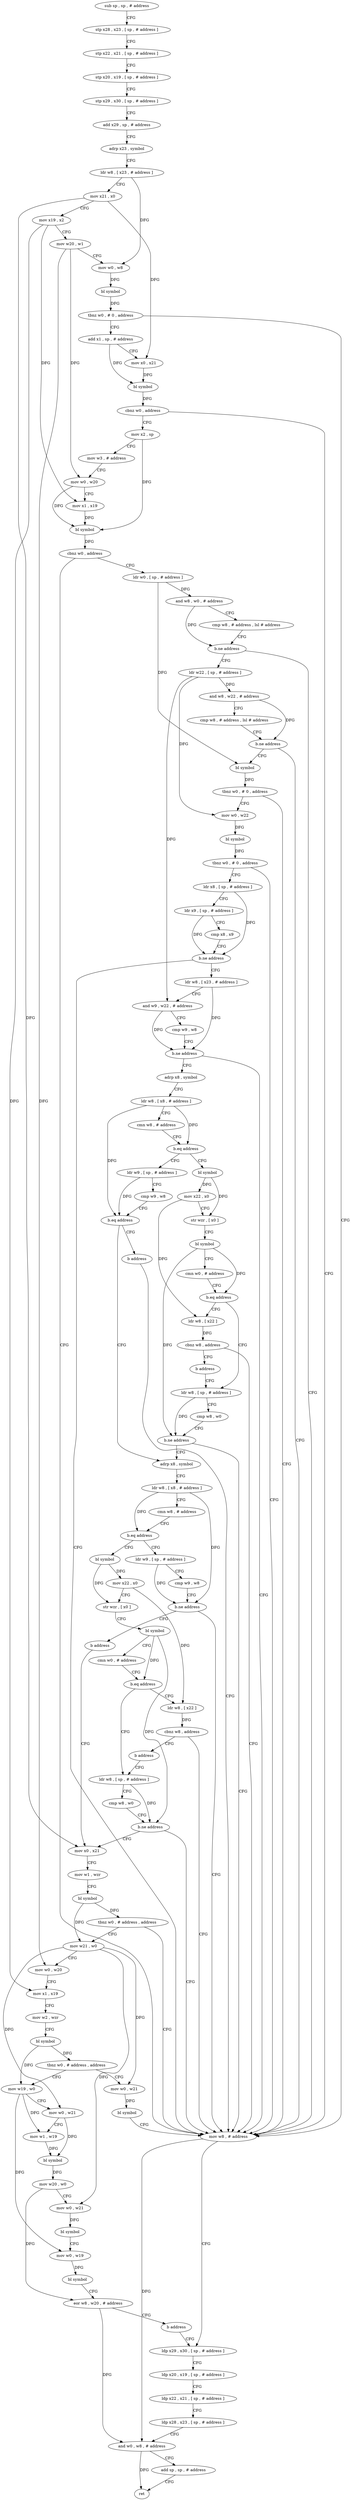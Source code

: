 digraph "func" {
"4211480" [label = "sub sp , sp , # address" ]
"4211484" [label = "stp x28 , x23 , [ sp , # address ]" ]
"4211488" [label = "stp x22 , x21 , [ sp , # address ]" ]
"4211492" [label = "stp x20 , x19 , [ sp , # address ]" ]
"4211496" [label = "stp x29 , x30 , [ sp , # address ]" ]
"4211500" [label = "add x29 , sp , # address" ]
"4211504" [label = "adrp x23 , symbol" ]
"4211508" [label = "ldr w8 , [ x23 , # address ]" ]
"4211512" [label = "mov x21 , x0" ]
"4211516" [label = "mov x19 , x2" ]
"4211520" [label = "mov w20 , w1" ]
"4211524" [label = "mov w0 , w8" ]
"4211528" [label = "bl symbol" ]
"4211532" [label = "tbnz w0 , # 0 , address" ]
"4211912" [label = "mov w8 , # address" ]
"4211536" [label = "add x1 , sp , # address" ]
"4211916" [label = "ldp x29 , x30 , [ sp , # address ]" ]
"4211540" [label = "mov x0 , x21" ]
"4211544" [label = "bl symbol" ]
"4211548" [label = "cbnz w0 , address" ]
"4211552" [label = "mov x2 , sp" ]
"4211556" [label = "mov w3 , # address" ]
"4211560" [label = "mov w0 , w20" ]
"4211564" [label = "mov x1 , x19" ]
"4211568" [label = "bl symbol" ]
"4211572" [label = "cbnz w0 , address" ]
"4211576" [label = "ldr w0 , [ sp , # address ]" ]
"4211580" [label = "and w8 , w0 , # address" ]
"4211584" [label = "cmp w8 , # address , lsl # address" ]
"4211588" [label = "b.ne address" ]
"4211592" [label = "ldr w22 , [ sp , # address ]" ]
"4211596" [label = "and w8 , w22 , # address" ]
"4211600" [label = "cmp w8 , # address , lsl # address" ]
"4211604" [label = "b.ne address" ]
"4211608" [label = "bl symbol" ]
"4211612" [label = "tbnz w0 , # 0 , address" ]
"4211616" [label = "mov w0 , w22" ]
"4211620" [label = "bl symbol" ]
"4211624" [label = "tbnz w0 , # 0 , address" ]
"4211628" [label = "ldr x8 , [ sp , # address ]" ]
"4211632" [label = "ldr x9 , [ sp , # address ]" ]
"4211636" [label = "cmp x8 , x9" ]
"4211640" [label = "b.ne address" ]
"4211644" [label = "ldr w8 , [ x23 , # address ]" ]
"4211648" [label = "and w9 , w22 , # address" ]
"4211652" [label = "cmp w9 , w8" ]
"4211656" [label = "b.ne address" ]
"4211660" [label = "adrp x8 , symbol" ]
"4211664" [label = "ldr w8 , [ x8 , # address ]" ]
"4211668" [label = "cmn w8 , # address" ]
"4211672" [label = "b.eq address" ]
"4211692" [label = "bl symbol" ]
"4211676" [label = "ldr w9 , [ sp , # address ]" ]
"4211696" [label = "mov x22 , x0" ]
"4211700" [label = "str wzr , [ x0 ]" ]
"4211704" [label = "bl symbol" ]
"4211708" [label = "cmn w0 , # address" ]
"4211712" [label = "b.eq address" ]
"4211880" [label = "ldr w8 , [ x22 ]" ]
"4211716" [label = "ldr w8 , [ sp , # address ]" ]
"4211680" [label = "cmp w9 , w8" ]
"4211684" [label = "b.eq address" ]
"4211728" [label = "adrp x8 , symbol" ]
"4211688" [label = "b address" ]
"4211884" [label = "cbnz w8 , address" ]
"4211888" [label = "b address" ]
"4211720" [label = "cmp w8 , w0" ]
"4211724" [label = "b.ne address" ]
"4211732" [label = "ldr w8 , [ x8 , # address ]" ]
"4211736" [label = "cmn w8 , # address" ]
"4211740" [label = "b.eq address" ]
"4211760" [label = "bl symbol" ]
"4211744" [label = "ldr w9 , [ sp , # address ]" ]
"4211764" [label = "mov x22 , x0" ]
"4211768" [label = "str wzr , [ x0 ]" ]
"4211772" [label = "bl symbol" ]
"4211776" [label = "cmn w0 , # address" ]
"4211780" [label = "b.eq address" ]
"4211892" [label = "ldr w8 , [ x22 ]" ]
"4211784" [label = "ldr w8 , [ sp , # address ]" ]
"4211748" [label = "cmp w9 , w8" ]
"4211752" [label = "b.ne address" ]
"4211756" [label = "b address" ]
"4211896" [label = "cbnz w8 , address" ]
"4211900" [label = "b address" ]
"4211788" [label = "cmp w8 , w0" ]
"4211792" [label = "b.ne address" ]
"4211796" [label = "mov x0 , x21" ]
"4211800" [label = "mov w1 , wzr" ]
"4211804" [label = "bl symbol" ]
"4211808" [label = "tbnz w0 , # address , address" ]
"4211812" [label = "mov w21 , w0" ]
"4211816" [label = "mov w0 , w20" ]
"4211820" [label = "mov x1 , x19" ]
"4211824" [label = "mov w2 , wzr" ]
"4211828" [label = "bl symbol" ]
"4211832" [label = "tbnz w0 , # address , address" ]
"4211904" [label = "mov w0 , w21" ]
"4211836" [label = "mov w19 , w0" ]
"4211908" [label = "bl symbol" ]
"4211840" [label = "mov w0 , w21" ]
"4211844" [label = "mov w1 , w19" ]
"4211848" [label = "bl symbol" ]
"4211852" [label = "mov w20 , w0" ]
"4211856" [label = "mov w0 , w21" ]
"4211860" [label = "bl symbol" ]
"4211864" [label = "mov w0 , w19" ]
"4211868" [label = "bl symbol" ]
"4211872" [label = "eor w8 , w20 , # address" ]
"4211876" [label = "b address" ]
"4211920" [label = "ldp x20 , x19 , [ sp , # address ]" ]
"4211924" [label = "ldp x22 , x21 , [ sp , # address ]" ]
"4211928" [label = "ldp x28 , x23 , [ sp , # address ]" ]
"4211932" [label = "and w0 , w8 , # address" ]
"4211936" [label = "add sp , sp , # address" ]
"4211940" [label = "ret" ]
"4211480" -> "4211484" [ label = "CFG" ]
"4211484" -> "4211488" [ label = "CFG" ]
"4211488" -> "4211492" [ label = "CFG" ]
"4211492" -> "4211496" [ label = "CFG" ]
"4211496" -> "4211500" [ label = "CFG" ]
"4211500" -> "4211504" [ label = "CFG" ]
"4211504" -> "4211508" [ label = "CFG" ]
"4211508" -> "4211512" [ label = "CFG" ]
"4211508" -> "4211524" [ label = "DFG" ]
"4211512" -> "4211516" [ label = "CFG" ]
"4211512" -> "4211540" [ label = "DFG" ]
"4211512" -> "4211796" [ label = "DFG" ]
"4211516" -> "4211520" [ label = "CFG" ]
"4211516" -> "4211564" [ label = "DFG" ]
"4211516" -> "4211820" [ label = "DFG" ]
"4211520" -> "4211524" [ label = "CFG" ]
"4211520" -> "4211560" [ label = "DFG" ]
"4211520" -> "4211816" [ label = "DFG" ]
"4211524" -> "4211528" [ label = "DFG" ]
"4211528" -> "4211532" [ label = "DFG" ]
"4211532" -> "4211912" [ label = "CFG" ]
"4211532" -> "4211536" [ label = "CFG" ]
"4211912" -> "4211916" [ label = "CFG" ]
"4211912" -> "4211932" [ label = "DFG" ]
"4211536" -> "4211540" [ label = "CFG" ]
"4211536" -> "4211544" [ label = "DFG" ]
"4211916" -> "4211920" [ label = "CFG" ]
"4211540" -> "4211544" [ label = "DFG" ]
"4211544" -> "4211548" [ label = "DFG" ]
"4211548" -> "4211912" [ label = "CFG" ]
"4211548" -> "4211552" [ label = "CFG" ]
"4211552" -> "4211556" [ label = "CFG" ]
"4211552" -> "4211568" [ label = "DFG" ]
"4211556" -> "4211560" [ label = "CFG" ]
"4211560" -> "4211564" [ label = "CFG" ]
"4211560" -> "4211568" [ label = "DFG" ]
"4211564" -> "4211568" [ label = "DFG" ]
"4211568" -> "4211572" [ label = "DFG" ]
"4211572" -> "4211912" [ label = "CFG" ]
"4211572" -> "4211576" [ label = "CFG" ]
"4211576" -> "4211580" [ label = "DFG" ]
"4211576" -> "4211608" [ label = "DFG" ]
"4211580" -> "4211584" [ label = "CFG" ]
"4211580" -> "4211588" [ label = "DFG" ]
"4211584" -> "4211588" [ label = "CFG" ]
"4211588" -> "4211912" [ label = "CFG" ]
"4211588" -> "4211592" [ label = "CFG" ]
"4211592" -> "4211596" [ label = "DFG" ]
"4211592" -> "4211616" [ label = "DFG" ]
"4211592" -> "4211648" [ label = "DFG" ]
"4211596" -> "4211600" [ label = "CFG" ]
"4211596" -> "4211604" [ label = "DFG" ]
"4211600" -> "4211604" [ label = "CFG" ]
"4211604" -> "4211912" [ label = "CFG" ]
"4211604" -> "4211608" [ label = "CFG" ]
"4211608" -> "4211612" [ label = "DFG" ]
"4211612" -> "4211912" [ label = "CFG" ]
"4211612" -> "4211616" [ label = "CFG" ]
"4211616" -> "4211620" [ label = "DFG" ]
"4211620" -> "4211624" [ label = "DFG" ]
"4211624" -> "4211912" [ label = "CFG" ]
"4211624" -> "4211628" [ label = "CFG" ]
"4211628" -> "4211632" [ label = "CFG" ]
"4211628" -> "4211640" [ label = "DFG" ]
"4211632" -> "4211636" [ label = "CFG" ]
"4211632" -> "4211640" [ label = "DFG" ]
"4211636" -> "4211640" [ label = "CFG" ]
"4211640" -> "4211912" [ label = "CFG" ]
"4211640" -> "4211644" [ label = "CFG" ]
"4211644" -> "4211648" [ label = "CFG" ]
"4211644" -> "4211656" [ label = "DFG" ]
"4211648" -> "4211652" [ label = "CFG" ]
"4211648" -> "4211656" [ label = "DFG" ]
"4211652" -> "4211656" [ label = "CFG" ]
"4211656" -> "4211912" [ label = "CFG" ]
"4211656" -> "4211660" [ label = "CFG" ]
"4211660" -> "4211664" [ label = "CFG" ]
"4211664" -> "4211668" [ label = "CFG" ]
"4211664" -> "4211672" [ label = "DFG" ]
"4211664" -> "4211684" [ label = "DFG" ]
"4211668" -> "4211672" [ label = "CFG" ]
"4211672" -> "4211692" [ label = "CFG" ]
"4211672" -> "4211676" [ label = "CFG" ]
"4211692" -> "4211696" [ label = "DFG" ]
"4211692" -> "4211700" [ label = "DFG" ]
"4211676" -> "4211680" [ label = "CFG" ]
"4211676" -> "4211684" [ label = "DFG" ]
"4211696" -> "4211700" [ label = "CFG" ]
"4211696" -> "4211880" [ label = "DFG" ]
"4211700" -> "4211704" [ label = "CFG" ]
"4211704" -> "4211708" [ label = "CFG" ]
"4211704" -> "4211712" [ label = "DFG" ]
"4211704" -> "4211724" [ label = "DFG" ]
"4211708" -> "4211712" [ label = "CFG" ]
"4211712" -> "4211880" [ label = "CFG" ]
"4211712" -> "4211716" [ label = "CFG" ]
"4211880" -> "4211884" [ label = "DFG" ]
"4211716" -> "4211720" [ label = "CFG" ]
"4211716" -> "4211724" [ label = "DFG" ]
"4211680" -> "4211684" [ label = "CFG" ]
"4211684" -> "4211728" [ label = "CFG" ]
"4211684" -> "4211688" [ label = "CFG" ]
"4211728" -> "4211732" [ label = "CFG" ]
"4211688" -> "4211912" [ label = "CFG" ]
"4211884" -> "4211912" [ label = "CFG" ]
"4211884" -> "4211888" [ label = "CFG" ]
"4211888" -> "4211716" [ label = "CFG" ]
"4211720" -> "4211724" [ label = "CFG" ]
"4211724" -> "4211912" [ label = "CFG" ]
"4211724" -> "4211728" [ label = "CFG" ]
"4211732" -> "4211736" [ label = "CFG" ]
"4211732" -> "4211740" [ label = "DFG" ]
"4211732" -> "4211752" [ label = "DFG" ]
"4211736" -> "4211740" [ label = "CFG" ]
"4211740" -> "4211760" [ label = "CFG" ]
"4211740" -> "4211744" [ label = "CFG" ]
"4211760" -> "4211764" [ label = "DFG" ]
"4211760" -> "4211768" [ label = "DFG" ]
"4211744" -> "4211748" [ label = "CFG" ]
"4211744" -> "4211752" [ label = "DFG" ]
"4211764" -> "4211768" [ label = "CFG" ]
"4211764" -> "4211892" [ label = "DFG" ]
"4211768" -> "4211772" [ label = "CFG" ]
"4211772" -> "4211776" [ label = "CFG" ]
"4211772" -> "4211780" [ label = "DFG" ]
"4211772" -> "4211792" [ label = "DFG" ]
"4211776" -> "4211780" [ label = "CFG" ]
"4211780" -> "4211892" [ label = "CFG" ]
"4211780" -> "4211784" [ label = "CFG" ]
"4211892" -> "4211896" [ label = "DFG" ]
"4211784" -> "4211788" [ label = "CFG" ]
"4211784" -> "4211792" [ label = "DFG" ]
"4211748" -> "4211752" [ label = "CFG" ]
"4211752" -> "4211912" [ label = "CFG" ]
"4211752" -> "4211756" [ label = "CFG" ]
"4211756" -> "4211796" [ label = "CFG" ]
"4211896" -> "4211912" [ label = "CFG" ]
"4211896" -> "4211900" [ label = "CFG" ]
"4211900" -> "4211784" [ label = "CFG" ]
"4211788" -> "4211792" [ label = "CFG" ]
"4211792" -> "4211912" [ label = "CFG" ]
"4211792" -> "4211796" [ label = "CFG" ]
"4211796" -> "4211800" [ label = "CFG" ]
"4211800" -> "4211804" [ label = "CFG" ]
"4211804" -> "4211808" [ label = "DFG" ]
"4211804" -> "4211812" [ label = "DFG" ]
"4211808" -> "4211912" [ label = "CFG" ]
"4211808" -> "4211812" [ label = "CFG" ]
"4211812" -> "4211816" [ label = "CFG" ]
"4211812" -> "4211904" [ label = "DFG" ]
"4211812" -> "4211840" [ label = "DFG" ]
"4211812" -> "4211856" [ label = "DFG" ]
"4211816" -> "4211820" [ label = "CFG" ]
"4211820" -> "4211824" [ label = "CFG" ]
"4211824" -> "4211828" [ label = "CFG" ]
"4211828" -> "4211832" [ label = "DFG" ]
"4211828" -> "4211836" [ label = "DFG" ]
"4211832" -> "4211904" [ label = "CFG" ]
"4211832" -> "4211836" [ label = "CFG" ]
"4211904" -> "4211908" [ label = "DFG" ]
"4211836" -> "4211840" [ label = "CFG" ]
"4211836" -> "4211844" [ label = "DFG" ]
"4211836" -> "4211864" [ label = "DFG" ]
"4211908" -> "4211912" [ label = "CFG" ]
"4211840" -> "4211844" [ label = "CFG" ]
"4211840" -> "4211848" [ label = "DFG" ]
"4211844" -> "4211848" [ label = "DFG" ]
"4211848" -> "4211852" [ label = "DFG" ]
"4211852" -> "4211856" [ label = "CFG" ]
"4211852" -> "4211872" [ label = "DFG" ]
"4211856" -> "4211860" [ label = "DFG" ]
"4211860" -> "4211864" [ label = "CFG" ]
"4211864" -> "4211868" [ label = "DFG" ]
"4211868" -> "4211872" [ label = "CFG" ]
"4211872" -> "4211876" [ label = "CFG" ]
"4211872" -> "4211932" [ label = "DFG" ]
"4211876" -> "4211916" [ label = "CFG" ]
"4211920" -> "4211924" [ label = "CFG" ]
"4211924" -> "4211928" [ label = "CFG" ]
"4211928" -> "4211932" [ label = "CFG" ]
"4211932" -> "4211936" [ label = "CFG" ]
"4211932" -> "4211940" [ label = "DFG" ]
"4211936" -> "4211940" [ label = "CFG" ]
}
